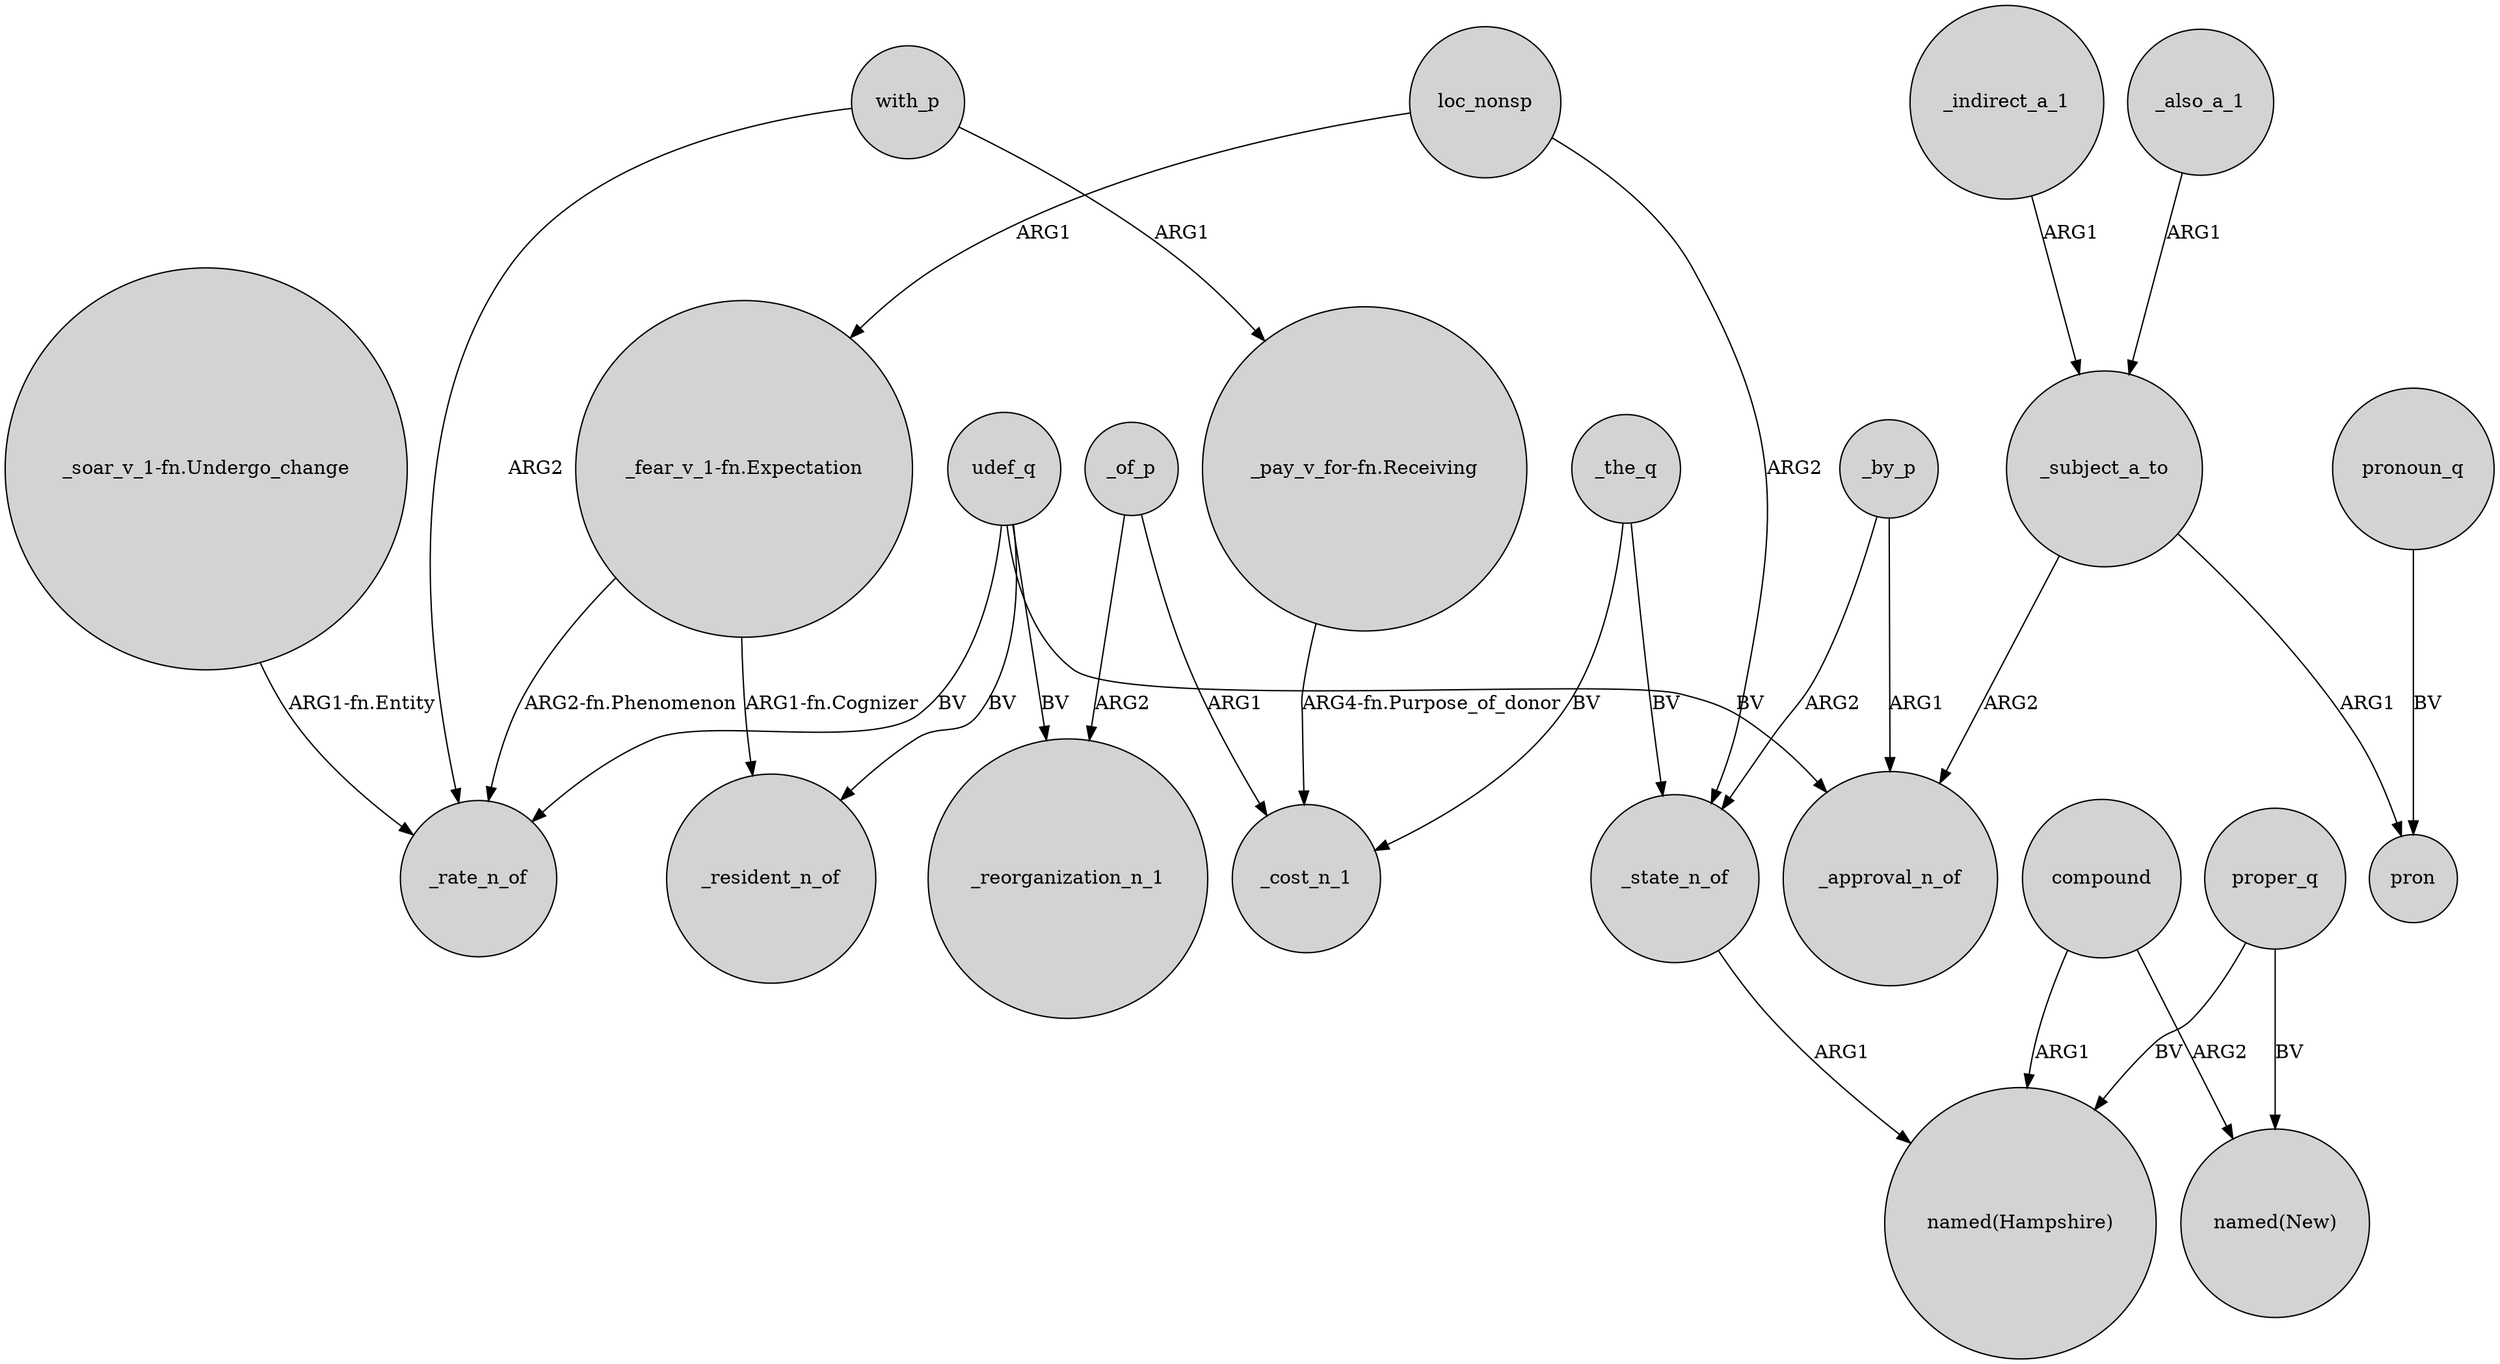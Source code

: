 digraph {
	node [shape=circle style=filled]
	udef_q -> _resident_n_of [label=BV]
	_subject_a_to -> pron [label=ARG1]
	udef_q -> _approval_n_of [label=BV]
	_the_q -> _state_n_of [label=BV]
	with_p -> _rate_n_of [label=ARG2]
	compound -> "named(New)" [label=ARG2]
	proper_q -> "named(New)" [label=BV]
	_of_p -> _cost_n_1 [label=ARG1]
	loc_nonsp -> _state_n_of [label=ARG2]
	_the_q -> _cost_n_1 [label=BV]
	_by_p -> _approval_n_of [label=ARG1]
	_indirect_a_1 -> _subject_a_to [label=ARG1]
	"_soar_v_1-fn.Undergo_change" -> _rate_n_of [label="ARG1-fn.Entity"]
	udef_q -> _rate_n_of [label=BV]
	proper_q -> "named(Hampshire)" [label=BV]
	_subject_a_to -> _approval_n_of [label=ARG2]
	"_fear_v_1-fn.Expectation" -> _resident_n_of [label="ARG1-fn.Cognizer"]
	with_p -> "_pay_v_for-fn.Receiving" [label=ARG1]
	pronoun_q -> pron [label=BV]
	"_pay_v_for-fn.Receiving" -> _cost_n_1 [label="ARG4-fn.Purpose_of_donor"]
	compound -> "named(Hampshire)" [label=ARG1]
	"_fear_v_1-fn.Expectation" -> _rate_n_of [label="ARG2-fn.Phenomenon"]
	_also_a_1 -> _subject_a_to [label=ARG1]
	udef_q -> _reorganization_n_1 [label=BV]
	_state_n_of -> "named(Hampshire)" [label=ARG1]
	loc_nonsp -> "_fear_v_1-fn.Expectation" [label=ARG1]
	_by_p -> _state_n_of [label=ARG2]
	_of_p -> _reorganization_n_1 [label=ARG2]
}
